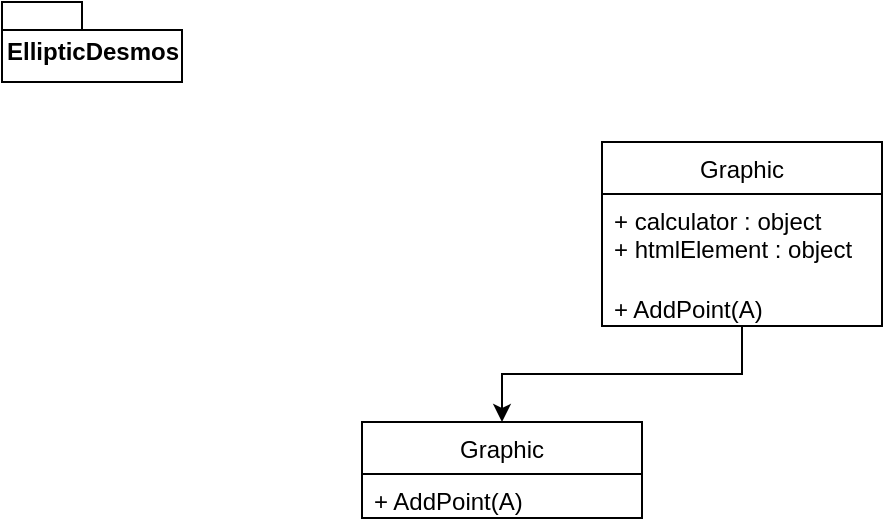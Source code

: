 <mxfile version="17.1.3" type="github" pages="3">
  <diagram id="Onil-J-Lb2S4ngcwoNs3" name="InterfaceGraphique">
    <mxGraphModel dx="1371" dy="719" grid="1" gridSize="10" guides="1" tooltips="1" connect="1" arrows="1" fold="1" page="1" pageScale="1" pageWidth="827" pageHeight="1169" math="0" shadow="0">
      <root>
        <mxCell id="0" />
        <mxCell id="1" parent="0" />
        <mxCell id="Tepk4pUlId4ZBmwnH0sn-1" value="EllipticDesmos" style="shape=folder;fontStyle=1;spacingTop=10;tabWidth=40;tabHeight=14;tabPosition=left;html=1;" parent="1" vertex="1">
          <mxGeometry x="30" y="10" width="90" height="40" as="geometry" />
        </mxCell>
        <mxCell id="MzOy-XGdPNYrwRz2Y23X-4" style="edgeStyle=orthogonalEdgeStyle;rounded=0;orthogonalLoop=1;jettySize=auto;html=1;entryX=0.5;entryY=0;entryDx=0;entryDy=0;" parent="1" source="Tepk4pUlId4ZBmwnH0sn-2" target="MzOy-XGdPNYrwRz2Y23X-1" edge="1">
          <mxGeometry relative="1" as="geometry" />
        </mxCell>
        <mxCell id="Tepk4pUlId4ZBmwnH0sn-2" value="Graphic" style="swimlane;fontStyle=0;childLayout=stackLayout;horizontal=1;startSize=26;fillColor=none;horizontalStack=0;resizeParent=1;resizeParentMax=0;resizeLast=0;collapsible=1;marginBottom=0;" parent="1" vertex="1">
          <mxGeometry x="330" y="80" width="140" height="92" as="geometry">
            <mxRectangle x="344" y="80" width="70" height="26" as="alternateBounds" />
          </mxGeometry>
        </mxCell>
        <mxCell id="Tepk4pUlId4ZBmwnH0sn-3" value="+ calculator : object&#xa;+ htmlElement : object" style="text;strokeColor=none;fillColor=none;align=left;verticalAlign=top;spacingLeft=4;spacingRight=4;overflow=hidden;rotatable=0;points=[[0,0.5],[1,0.5]];portConstraint=eastwest;" parent="Tepk4pUlId4ZBmwnH0sn-2" vertex="1">
          <mxGeometry y="26" width="140" height="44" as="geometry" />
        </mxCell>
        <mxCell id="Tepk4pUlId4ZBmwnH0sn-4" value="+ AddPoint(A) " style="text;strokeColor=none;fillColor=none;align=left;verticalAlign=top;spacingLeft=4;spacingRight=4;overflow=hidden;rotatable=0;points=[[0,0.5],[1,0.5]];portConstraint=eastwest;sketch=0;gradientColor=#B3FF66;rounded=0;glass=0;absoluteArcSize=0;" parent="Tepk4pUlId4ZBmwnH0sn-2" vertex="1">
          <mxGeometry y="70" width="140" height="22" as="geometry" />
        </mxCell>
        <mxCell id="MzOy-XGdPNYrwRz2Y23X-1" value="Graphic" style="swimlane;fontStyle=0;childLayout=stackLayout;horizontal=1;startSize=26;fillColor=none;horizontalStack=0;resizeParent=1;resizeParentMax=0;resizeLast=0;collapsible=1;marginBottom=0;" parent="1" vertex="1">
          <mxGeometry x="210" y="220" width="140" height="48" as="geometry">
            <mxRectangle x="344" y="80" width="70" height="26" as="alternateBounds" />
          </mxGeometry>
        </mxCell>
        <mxCell id="MzOy-XGdPNYrwRz2Y23X-3" value="+ AddPoint(A) " style="text;strokeColor=none;fillColor=none;align=left;verticalAlign=top;spacingLeft=4;spacingRight=4;overflow=hidden;rotatable=0;points=[[0,0.5],[1,0.5]];portConstraint=eastwest;sketch=0;gradientColor=#B3FF66;rounded=0;glass=0;absoluteArcSize=0;" parent="MzOy-XGdPNYrwRz2Y23X-1" vertex="1">
          <mxGeometry y="26" width="140" height="22" as="geometry" />
        </mxCell>
      </root>
    </mxGraphModel>
  </diagram>
  <diagram id="YGg2rZB6yz5wcsw4N4a4" name="FctsCrypto">
    <mxGraphModel dx="1371" dy="719" grid="1" gridSize="10" guides="1" tooltips="1" connect="1" arrows="1" fold="1" page="1" pageScale="1" pageWidth="827" pageHeight="1169" math="0" shadow="0">
      <root>
        <mxCell id="4x20KhhNzzTn9MA3KTla-0" />
        <mxCell id="4x20KhhNzzTn9MA3KTla-1" parent="4x20KhhNzzTn9MA3KTla-0" />
        <mxCell id="hZ5mlCI5GJ1jsmW44s3F-0" value="Fonctions Crypto" style="text;html=1;strokeColor=none;fillColor=none;align=center;verticalAlign=middle;whiteSpace=wrap;rounded=0;" parent="4x20KhhNzzTn9MA3KTla-1" vertex="1">
          <mxGeometry x="380" y="295" width="60" height="30" as="geometry" />
        </mxCell>
        <mxCell id="tCT-U6A-kNsw4rHphWRb-0" value="" style="ellipse;whiteSpace=wrap;html=1;fillColor=none;" parent="4x20KhhNzzTn9MA3KTla-1" vertex="1">
          <mxGeometry x="350" y="270" width="120" height="80" as="geometry" />
        </mxCell>
        <mxCell id="_B6NBHiB4w5xj34J7TKc-0" value="&lt;p style=&quot;margin: 0px ; margin-top: 4px ; text-align: center&quot;&gt;&lt;b&gt;Choix_domaine()&lt;/b&gt;&lt;/p&gt;&lt;p style=&quot;margin: 0px ; margin-top: 4px ; text-align: center&quot;&gt;Fonction à créer&lt;/p&gt;&lt;hr size=&quot;1&quot;&gt;&lt;p style=&quot;text-align: center ; margin: 0px 0px 0px 4px&quot;&gt;Entrée&lt;/p&gt;&lt;p style=&quot;margin: 0px ; margin-left: 4px&quot;&gt;int : p&lt;/p&gt;&lt;p style=&quot;margin: 0px ; margin-left: 4px&quot;&gt;int : 2**m&lt;/p&gt;&lt;p style=&quot;margin: 0px ; margin-left: 4px&quot;&gt;&lt;br&gt;&lt;/p&gt;&lt;hr size=&quot;1&quot;&gt;&lt;p style=&quot;margin: 0px ; margin-left: 4px&quot;&gt;+ Sortie : Domaines fini ou binaire&lt;/p&gt;" style="verticalAlign=top;align=left;overflow=fill;fontSize=12;fontFamily=Helvetica;html=1;" parent="4x20KhhNzzTn9MA3KTla-1" vertex="1">
          <mxGeometry x="319" y="370" width="190" height="110" as="geometry" />
        </mxCell>
        <mxCell id="g4--oRuNvnhPzPkheCb2-0" value="binaire" style="html=1;verticalAlign=bottom;endArrow=block;rounded=0;exitX=0.419;exitY=1.018;exitDx=0;exitDy=0;exitPerimeter=0;" parent="4x20KhhNzzTn9MA3KTla-1" source="_B6NBHiB4w5xj34J7TKc-0" edge="1">
          <mxGeometry width="80" relative="1" as="geometry">
            <mxPoint x="360" y="460" as="sourcePoint" />
            <mxPoint x="360" y="600" as="targetPoint" />
          </mxGeometry>
        </mxCell>
        <mxCell id="g4--oRuNvnhPzPkheCb2-1" value="finis" style="html=1;verticalAlign=bottom;endArrow=block;rounded=0;exitX=0.619;exitY=1.03;exitDx=0;exitDy=0;exitPerimeter=0;" parent="4x20KhhNzzTn9MA3KTla-1" source="_B6NBHiB4w5xj34J7TKc-0" edge="1">
          <mxGeometry width="80" relative="1" as="geometry">
            <mxPoint x="360" y="460" as="sourcePoint" />
            <mxPoint x="480" y="600" as="targetPoint" />
          </mxGeometry>
        </mxCell>
      </root>
    </mxGraphModel>
  </diagram>
  <diagram id="whLLJIjQarJfwcpgsh9Q" name="laura">
    <mxGraphModel dx="1371" dy="719" grid="1" gridSize="10" guides="1" tooltips="1" connect="1" arrows="1" fold="1" page="1" pageScale="1" pageWidth="827" pageHeight="1169" math="0" shadow="0">
      <root>
        <mxCell id="g2q9SSn4mbLMj3b3ABah-0" />
        <mxCell id="g2q9SSn4mbLMj3b3ABah-1" parent="g2q9SSn4mbLMj3b3ABah-0" />
        <mxCell id="g2q9SSn4mbLMj3b3ABah-2" value="" style="shape=table;startSize=0;container=1;collapsible=0;childLayout=tableLayout;" parent="g2q9SSn4mbLMj3b3ABah-1" vertex="1">
          <mxGeometry x="280" y="160" width="440" height="270" as="geometry" />
        </mxCell>
        <mxCell id="g2q9SSn4mbLMj3b3ABah-3" value="" style="shape=tableRow;horizontal=0;startSize=0;swimlaneHead=0;swimlaneBody=0;top=0;left=0;bottom=0;right=0;collapsible=0;dropTarget=0;fillColor=none;points=[[0,0.5],[1,0.5]];portConstraint=eastwest;" parent="g2q9SSn4mbLMj3b3ABah-2" vertex="1">
          <mxGeometry width="440" height="40" as="geometry" />
        </mxCell>
        <mxCell id="g2q9SSn4mbLMj3b3ABah-4" value="" style="shape=partialRectangle;html=1;whiteSpace=wrap;connectable=0;overflow=hidden;fillColor=none;top=0;left=0;bottom=0;right=0;pointerEvents=1;" parent="g2q9SSn4mbLMj3b3ABah-3" vertex="1">
          <mxGeometry width="200" height="40" as="geometry">
            <mxRectangle width="200" height="40" as="alternateBounds" />
          </mxGeometry>
        </mxCell>
        <mxCell id="g2q9SSn4mbLMj3b3ABah-5" value="" style="shape=partialRectangle;html=1;whiteSpace=wrap;connectable=0;overflow=hidden;fillColor=none;top=0;left=0;bottom=0;right=0;pointerEvents=1;" parent="g2q9SSn4mbLMj3b3ABah-3" vertex="1">
          <mxGeometry x="200" width="80" height="40" as="geometry">
            <mxRectangle width="80" height="40" as="alternateBounds" />
          </mxGeometry>
        </mxCell>
        <mxCell id="g2q9SSn4mbLMj3b3ABah-6" value="" style="shape=partialRectangle;html=1;whiteSpace=wrap;connectable=0;overflow=hidden;fillColor=none;top=0;left=0;bottom=0;right=0;pointerEvents=1;" parent="g2q9SSn4mbLMj3b3ABah-3" vertex="1">
          <mxGeometry x="280" width="50" height="40" as="geometry">
            <mxRectangle width="50" height="40" as="alternateBounds" />
          </mxGeometry>
        </mxCell>
        <mxCell id="g2q9SSn4mbLMj3b3ABah-7" value="" style="shape=partialRectangle;html=1;whiteSpace=wrap;connectable=0;overflow=hidden;fillColor=none;top=0;left=0;bottom=0;right=0;pointerEvents=1;" parent="g2q9SSn4mbLMj3b3ABah-3" vertex="1">
          <mxGeometry x="330" width="110" height="40" as="geometry">
            <mxRectangle width="110" height="40" as="alternateBounds" />
          </mxGeometry>
        </mxCell>
        <mxCell id="g2q9SSn4mbLMj3b3ABah-8" value="" style="shape=tableRow;horizontal=0;startSize=0;swimlaneHead=0;swimlaneBody=0;top=0;left=0;bottom=0;right=0;collapsible=0;dropTarget=0;fillColor=none;points=[[0,0.5],[1,0.5]];portConstraint=eastwest;" parent="g2q9SSn4mbLMj3b3ABah-2" vertex="1">
          <mxGeometry y="40" width="440" height="80" as="geometry" />
        </mxCell>
        <mxCell id="g2q9SSn4mbLMj3b3ABah-9" value="&lt;span class=&quot;pl-smi&quot; style=&quot;box-sizing: border-box ; color: rgb(36 , 41 , 47) ; font-family: , , &amp;#34;sf mono&amp;#34; , &amp;#34;menlo&amp;#34; , &amp;#34;consolas&amp;#34; , &amp;#34;liberation mono&amp;#34; , monospace ; background-color: rgb(255 , 255 , 255)&quot;&gt;this&lt;/span&gt;&lt;span class=&quot;pl-kos&quot; style=&quot;box-sizing: border-box ; color: rgb(36 , 41 , 47) ; font-family: , , &amp;#34;sf mono&amp;#34; , &amp;#34;menlo&amp;#34; , &amp;#34;consolas&amp;#34; , &amp;#34;liberation mono&amp;#34; , monospace ; background-color: rgb(255 , 255 , 255)&quot;&gt;.&lt;/span&gt;&lt;span class=&quot;pl-c1&quot; style=&quot;box-sizing: border-box ; font-family: , , &amp;#34;sf mono&amp;#34; , &amp;#34;menlo&amp;#34; , &amp;#34;consolas&amp;#34; , &amp;#34;liberation mono&amp;#34; , monospace ; background-color: rgb(255 , 255 , 255)&quot;&gt;x&lt;/span&gt;&lt;span class=&quot;pl-kos&quot; style=&quot;box-sizing: border-box ; color: rgb(36 , 41 , 47) ; font-family: , , &amp;#34;sf mono&amp;#34; , &amp;#34;menlo&amp;#34; , &amp;#34;consolas&amp;#34; , &amp;#34;liberation mono&amp;#34; , monospace ; background-color: rgb(255 , 255 , 255)&quot;&gt;.&lt;/span&gt;&lt;span class=&quot;pl-en&quot; style=&quot;box-sizing: border-box ; font-family: , , &amp;#34;sf mono&amp;#34; , &amp;#34;menlo&amp;#34; , &amp;#34;consolas&amp;#34; , &amp;#34;liberation mono&amp;#34; , monospace ; background-color: rgb(255 , 255 , 255)&quot;&gt;&lt;span class=&quot;pl-token&quot; style=&quot;box-sizing: border-box&quot;&gt;fromRed&lt;/span&gt;&lt;/span&gt;&lt;span class=&quot;pl-kos&quot; style=&quot;box-sizing: border-box ; color: rgb(36 , 41 , 47) ; font-family: , , &amp;#34;sf mono&amp;#34; , &amp;#34;menlo&amp;#34; , &amp;#34;consolas&amp;#34; , &amp;#34;liberation mono&amp;#34; , monospace ; background-color: rgb(255 , 255 , 255)&quot;&gt;(&lt;/span&gt;&lt;span class=&quot;pl-kos&quot; style=&quot;box-sizing: border-box ; color: rgb(36 , 41 , 47) ; font-family: , , &amp;#34;sf mono&amp;#34; , &amp;#34;menlo&amp;#34; , &amp;#34;consolas&amp;#34; , &amp;#34;liberation mono&amp;#34; , monospace ; background-color: rgb(255 , 255 , 255)&quot;&gt;)&lt;/span&gt;&lt;span class=&quot;pl-kos&quot; style=&quot;box-sizing: border-box ; color: rgb(36 , 41 , 47) ; font-family: , , &amp;#34;sf mono&amp;#34; , &amp;#34;menlo&amp;#34; , &amp;#34;consolas&amp;#34; , &amp;#34;liberation mono&amp;#34; , monospace ; background-color: rgb(255 , 255 , 255)&quot;&gt;.&lt;/span&gt;&lt;span class=&quot;pl-en&quot; style=&quot;box-sizing: border-box ; font-family: , , &amp;#34;sf mono&amp;#34; , &amp;#34;menlo&amp;#34; , &amp;#34;consolas&amp;#34; , &amp;#34;liberation mono&amp;#34; , monospace ; background-color: rgb(255 , 255 , 255)&quot;&gt;&lt;span class=&quot;pl-token&quot; style=&quot;box-sizing: border-box&quot;&gt;toString&lt;/span&gt;&lt;/span&gt;&lt;span class=&quot;pl-kos&quot; style=&quot;box-sizing: border-box ; color: rgb(36 , 41 , 47) ; font-family: , , &amp;#34;sf mono&amp;#34; , &amp;#34;menlo&amp;#34; , &amp;#34;consolas&amp;#34; , &amp;#34;liberation mono&amp;#34; , monospace ; background-color: rgb(255 , 255 , 255)&quot;&gt;(&lt;/span&gt;&lt;span class=&quot;pl-c1&quot; style=&quot;box-sizing: border-box ; font-family: , , &amp;#34;sf mono&amp;#34; , &amp;#34;menlo&amp;#34; , &amp;#34;consolas&amp;#34; , &amp;#34;liberation mono&amp;#34; , monospace ; background-color: rgb(255 , 255 , 255)&quot;&gt;16&lt;/span&gt;&lt;span class=&quot;pl-kos&quot; style=&quot;box-sizing: border-box ; color: rgb(36 , 41 , 47) ; font-family: , , &amp;#34;sf mono&amp;#34; , &amp;#34;menlo&amp;#34; , &amp;#34;consolas&amp;#34; , &amp;#34;liberation mono&amp;#34; , monospace ; background-color: rgb(255 , 255 , 255)&quot;&gt;,&lt;/span&gt;&lt;span style=&quot;color: rgb(36 , 41 , 47) ; font-family: , , &amp;#34;sf mono&amp;#34; , &amp;#34;menlo&amp;#34; , &amp;#34;consolas&amp;#34; , &amp;#34;liberation mono&amp;#34; , monospace ; background-color: rgb(255 , 255 , 255)&quot;&gt; &lt;/span&gt;&lt;span class=&quot;pl-c1&quot; style=&quot;box-sizing: border-box ; font-family: , , &amp;#34;sf mono&amp;#34; , &amp;#34;menlo&amp;#34; , &amp;#34;consolas&amp;#34; , &amp;#34;liberation mono&amp;#34; , monospace ; background-color: rgb(255 , 255 , 255)&quot;&gt;2&lt;/span&gt;&lt;span class=&quot;pl-kos&quot; style=&quot;box-sizing: border-box ; color: rgb(36 , 41 , 47) ; font-family: , , &amp;#34;sf mono&amp;#34; , &amp;#34;menlo&amp;#34; , &amp;#34;consolas&amp;#34; , &amp;#34;liberation mono&amp;#34; , monospace ; background-color: rgb(255 , 255 , 255)&quot;&gt;)&lt;/span&gt;" style="shape=partialRectangle;html=1;whiteSpace=wrap;connectable=0;overflow=hidden;fillColor=none;top=0;left=0;bottom=0;right=0;pointerEvents=1;" parent="g2q9SSn4mbLMj3b3ABah-8" vertex="1">
          <mxGeometry width="200" height="80" as="geometry">
            <mxRectangle width="200" height="80" as="alternateBounds" />
          </mxGeometry>
        </mxCell>
        <mxCell id="g2q9SSn4mbLMj3b3ABah-10" value="sortie coordonées x" style="shape=partialRectangle;html=1;whiteSpace=wrap;connectable=0;overflow=hidden;fillColor=none;top=0;left=0;bottom=0;right=0;pointerEvents=1;" parent="g2q9SSn4mbLMj3b3ABah-8" vertex="1">
          <mxGeometry x="200" width="80" height="80" as="geometry">
            <mxRectangle width="80" height="80" as="alternateBounds" />
          </mxGeometry>
        </mxCell>
        <mxCell id="g2q9SSn4mbLMj3b3ABah-11" value="sortie en string" style="shape=partialRectangle;html=1;whiteSpace=wrap;connectable=0;overflow=hidden;fillColor=none;top=0;left=0;bottom=0;right=0;pointerEvents=1;" parent="g2q9SSn4mbLMj3b3ABah-8" vertex="1">
          <mxGeometry x="280" width="50" height="80" as="geometry">
            <mxRectangle width="50" height="80" as="alternateBounds" />
          </mxGeometry>
        </mxCell>
        <mxCell id="g2q9SSn4mbLMj3b3ABah-12" value="entrée:&lt;br&gt;point(x, y, isRed)" style="shape=partialRectangle;html=1;whiteSpace=wrap;connectable=0;overflow=hidden;fillColor=none;top=0;left=0;bottom=0;right=0;pointerEvents=1;" parent="g2q9SSn4mbLMj3b3ABah-8" vertex="1">
          <mxGeometry x="330" width="110" height="80" as="geometry">
            <mxRectangle width="110" height="80" as="alternateBounds" />
          </mxGeometry>
        </mxCell>
        <mxCell id="g2q9SSn4mbLMj3b3ABah-13" value="" style="shape=tableRow;horizontal=0;startSize=0;swimlaneHead=0;swimlaneBody=0;top=0;left=0;bottom=0;right=0;collapsible=0;dropTarget=0;fillColor=none;points=[[0,0.5],[1,0.5]];portConstraint=eastwest;" parent="g2q9SSn4mbLMj3b3ABah-2" vertex="1">
          <mxGeometry y="120" width="440" height="40" as="geometry" />
        </mxCell>
        <mxCell id="g2q9SSn4mbLMj3b3ABah-14" value="&lt;span class=&quot;pl-smi&quot; style=&quot;box-sizing: border-box ; color: rgb(36 , 41 , 47) ; font-family: , , &amp;#34;sf mono&amp;#34; , &amp;#34;menlo&amp;#34; , &amp;#34;consolas&amp;#34; , &amp;#34;liberation mono&amp;#34; , monospace ; background-color: rgb(255 , 255 , 255)&quot;&gt;this&lt;/span&gt;&lt;span class=&quot;pl-kos&quot; style=&quot;box-sizing: border-box ; color: rgb(36 , 41 , 47) ; font-family: , , &amp;#34;sf mono&amp;#34; , &amp;#34;menlo&amp;#34; , &amp;#34;consolas&amp;#34; , &amp;#34;liberation mono&amp;#34; , monospace ; background-color: rgb(255 , 255 , 255)&quot;&gt;.&lt;/span&gt;&lt;span class=&quot;pl-kos&quot; style=&quot;box-sizing: border-box ; font-family: , , &amp;#34;sf mono&amp;#34; , &amp;#34;menlo&amp;#34; , &amp;#34;consolas&amp;#34; , &amp;#34;liberation mono&amp;#34; , monospace ; background-color: rgb(255 , 255 , 255)&quot;&gt;y&lt;/span&gt;&lt;span class=&quot;pl-kos&quot; style=&quot;box-sizing: border-box ; color: rgb(36 , 41 , 47) ; font-family: , , &amp;#34;sf mono&amp;#34; , &amp;#34;menlo&amp;#34; , &amp;#34;consolas&amp;#34; , &amp;#34;liberation mono&amp;#34; , monospace ; background-color: rgb(255 , 255 , 255)&quot;&gt;.&lt;/span&gt;&lt;span class=&quot;pl-en&quot; style=&quot;box-sizing: border-box ; font-family: , , &amp;#34;sf mono&amp;#34; , &amp;#34;menlo&amp;#34; , &amp;#34;consolas&amp;#34; , &amp;#34;liberation mono&amp;#34; , monospace ; background-color: rgb(255 , 255 , 255)&quot;&gt;&lt;span class=&quot;pl-token&quot; style=&quot;box-sizing: border-box&quot;&gt;fromRed&lt;/span&gt;&lt;/span&gt;&lt;span class=&quot;pl-kos&quot; style=&quot;box-sizing: border-box ; color: rgb(36 , 41 , 47) ; font-family: , , &amp;#34;sf mono&amp;#34; , &amp;#34;menlo&amp;#34; , &amp;#34;consolas&amp;#34; , &amp;#34;liberation mono&amp;#34; , monospace ; background-color: rgb(255 , 255 , 255)&quot;&gt;(&lt;/span&gt;&lt;span class=&quot;pl-kos&quot; style=&quot;box-sizing: border-box ; color: rgb(36 , 41 , 47) ; font-family: , , &amp;#34;sf mono&amp;#34; , &amp;#34;menlo&amp;#34; , &amp;#34;consolas&amp;#34; , &amp;#34;liberation mono&amp;#34; , monospace ; background-color: rgb(255 , 255 , 255)&quot;&gt;)&lt;/span&gt;&lt;span class=&quot;pl-kos&quot; style=&quot;box-sizing: border-box ; color: rgb(36 , 41 , 47) ; font-family: , , &amp;#34;sf mono&amp;#34; , &amp;#34;menlo&amp;#34; , &amp;#34;consolas&amp;#34; , &amp;#34;liberation mono&amp;#34; , monospace ; background-color: rgb(255 , 255 , 255)&quot;&gt;.&lt;/span&gt;&lt;span class=&quot;pl-en&quot; style=&quot;box-sizing: border-box ; font-family: , , &amp;#34;sf mono&amp;#34; , &amp;#34;menlo&amp;#34; , &amp;#34;consolas&amp;#34; , &amp;#34;liberation mono&amp;#34; , monospace ; background-color: rgb(255 , 255 , 255)&quot;&gt;&lt;span class=&quot;pl-token&quot; style=&quot;box-sizing: border-box&quot;&gt;toString&lt;/span&gt;&lt;/span&gt;&lt;span class=&quot;pl-kos&quot; style=&quot;box-sizing: border-box ; color: rgb(36 , 41 , 47) ; font-family: , , &amp;#34;sf mono&amp;#34; , &amp;#34;menlo&amp;#34; , &amp;#34;consolas&amp;#34; , &amp;#34;liberation mono&amp;#34; , monospace ; background-color: rgb(255 , 255 , 255)&quot;&gt;(&lt;/span&gt;&lt;span class=&quot;pl-c1&quot; style=&quot;box-sizing: border-box ; font-family: , , &amp;#34;sf mono&amp;#34; , &amp;#34;menlo&amp;#34; , &amp;#34;consolas&amp;#34; , &amp;#34;liberation mono&amp;#34; , monospace ; background-color: rgb(255 , 255 , 255)&quot;&gt;16&lt;/span&gt;&lt;span class=&quot;pl-kos&quot; style=&quot;box-sizing: border-box ; color: rgb(36 , 41 , 47) ; font-family: , , &amp;#34;sf mono&amp;#34; , &amp;#34;menlo&amp;#34; , &amp;#34;consolas&amp;#34; , &amp;#34;liberation mono&amp;#34; , monospace ; background-color: rgb(255 , 255 , 255)&quot;&gt;,&lt;/span&gt;&lt;span style=&quot;color: rgb(36 , 41 , 47) ; font-family: , , &amp;#34;sf mono&amp;#34; , &amp;#34;menlo&amp;#34; , &amp;#34;consolas&amp;#34; , &amp;#34;liberation mono&amp;#34; , monospace ; background-color: rgb(255 , 255 , 255)&quot;&gt; &lt;/span&gt;&lt;span class=&quot;pl-c1&quot; style=&quot;box-sizing: border-box ; font-family: , , &amp;#34;sf mono&amp;#34; , &amp;#34;menlo&amp;#34; , &amp;#34;consolas&amp;#34; , &amp;#34;liberation mono&amp;#34; , monospace ; background-color: rgb(255 , 255 , 255)&quot;&gt;2&lt;/span&gt;&lt;span class=&quot;pl-kos&quot; style=&quot;box-sizing: border-box ; color: rgb(36 , 41 , 47) ; font-family: , , &amp;#34;sf mono&amp;#34; , &amp;#34;menlo&amp;#34; , &amp;#34;consolas&amp;#34; , &amp;#34;liberation mono&amp;#34; , monospace ; background-color: rgb(255 , 255 , 255)&quot;&gt;)&lt;/span&gt;" style="shape=partialRectangle;html=1;whiteSpace=wrap;connectable=0;overflow=hidden;fillColor=none;top=0;left=0;bottom=0;right=0;pointerEvents=1;" parent="g2q9SSn4mbLMj3b3ABah-13" vertex="1">
          <mxGeometry width="200" height="40" as="geometry">
            <mxRectangle width="200" height="40" as="alternateBounds" />
          </mxGeometry>
        </mxCell>
        <mxCell id="g2q9SSn4mbLMj3b3ABah-15" value="sortie coordonées y" style="shape=partialRectangle;html=1;whiteSpace=wrap;connectable=0;overflow=hidden;fillColor=none;top=0;left=0;bottom=0;right=0;pointerEvents=1;" parent="g2q9SSn4mbLMj3b3ABah-13" vertex="1">
          <mxGeometry x="200" width="80" height="40" as="geometry">
            <mxRectangle width="80" height="40" as="alternateBounds" />
          </mxGeometry>
        </mxCell>
        <mxCell id="g2q9SSn4mbLMj3b3ABah-16" value="sortie en string" style="shape=partialRectangle;html=1;whiteSpace=wrap;connectable=0;overflow=hidden;fillColor=none;top=0;left=0;bottom=0;right=0;pointerEvents=1;" parent="g2q9SSn4mbLMj3b3ABah-13" vertex="1">
          <mxGeometry x="280" width="50" height="40" as="geometry">
            <mxRectangle width="50" height="40" as="alternateBounds" />
          </mxGeometry>
        </mxCell>
        <mxCell id="g2q9SSn4mbLMj3b3ABah-17" value="" style="shape=partialRectangle;html=1;whiteSpace=wrap;connectable=0;overflow=hidden;fillColor=none;top=0;left=0;bottom=0;right=0;pointerEvents=1;" parent="g2q9SSn4mbLMj3b3ABah-13" vertex="1">
          <mxGeometry x="330" width="110" height="40" as="geometry">
            <mxRectangle width="110" height="40" as="alternateBounds" />
          </mxGeometry>
        </mxCell>
        <mxCell id="g2q9SSn4mbLMj3b3ABah-18" value="" style="shape=tableRow;horizontal=0;startSize=0;swimlaneHead=0;swimlaneBody=0;top=0;left=0;bottom=0;right=0;collapsible=0;dropTarget=0;fillColor=none;points=[[0,0.5],[1,0.5]];portConstraint=eastwest;" parent="g2q9SSn4mbLMj3b3ABah-2" vertex="1">
          <mxGeometry y="160" width="440" height="110" as="geometry" />
        </mxCell>
        <mxCell id="g2q9SSn4mbLMj3b3ABah-19" value="" style="shape=partialRectangle;html=1;whiteSpace=wrap;connectable=0;overflow=hidden;fillColor=none;top=0;left=0;bottom=0;right=0;pointerEvents=1;" parent="g2q9SSn4mbLMj3b3ABah-18" vertex="1">
          <mxGeometry width="200" height="110" as="geometry">
            <mxRectangle width="200" height="110" as="alternateBounds" />
          </mxGeometry>
        </mxCell>
        <mxCell id="g2q9SSn4mbLMj3b3ABah-20" value="" style="shape=partialRectangle;html=1;whiteSpace=wrap;connectable=0;overflow=hidden;fillColor=none;top=0;left=0;bottom=0;right=0;pointerEvents=1;" parent="g2q9SSn4mbLMj3b3ABah-18" vertex="1">
          <mxGeometry x="200" width="80" height="110" as="geometry">
            <mxRectangle width="80" height="110" as="alternateBounds" />
          </mxGeometry>
        </mxCell>
        <mxCell id="g2q9SSn4mbLMj3b3ABah-21" value="" style="shape=partialRectangle;html=1;whiteSpace=wrap;connectable=0;overflow=hidden;fillColor=none;top=0;left=0;bottom=0;right=0;pointerEvents=1;" parent="g2q9SSn4mbLMj3b3ABah-18" vertex="1">
          <mxGeometry x="280" width="50" height="110" as="geometry">
            <mxRectangle width="50" height="110" as="alternateBounds" />
          </mxGeometry>
        </mxCell>
        <mxCell id="g2q9SSn4mbLMj3b3ABah-22" value="" style="shape=partialRectangle;html=1;whiteSpace=wrap;connectable=0;overflow=hidden;fillColor=none;top=0;left=0;bottom=0;right=0;pointerEvents=1;" parent="g2q9SSn4mbLMj3b3ABah-18" vertex="1">
          <mxGeometry x="330" width="110" height="110" as="geometry">
            <mxRectangle width="110" height="110" as="alternateBounds" />
          </mxGeometry>
        </mxCell>
      </root>
    </mxGraphModel>
  </diagram>
</mxfile>
